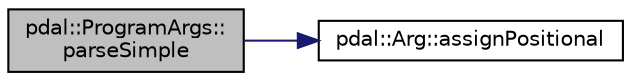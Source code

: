 digraph "pdal::ProgramArgs::parseSimple"
{
  edge [fontname="Helvetica",fontsize="10",labelfontname="Helvetica",labelfontsize="10"];
  node [fontname="Helvetica",fontsize="10",shape=record];
  rankdir="LR";
  Node1 [label="pdal::ProgramArgs::\lparseSimple",height=0.2,width=0.4,color="black", fillcolor="grey75", style="filled", fontcolor="black"];
  Node1 -> Node2 [color="midnightblue",fontsize="10",style="solid",fontname="Helvetica"];
  Node2 [label="pdal::Arg::assignPositional",height=0.2,width=0.4,color="black", fillcolor="white", style="filled",URL="$classpdal_1_1Arg.html#aef855c41a3ce6d940c4597b07b36a41a"];
}
